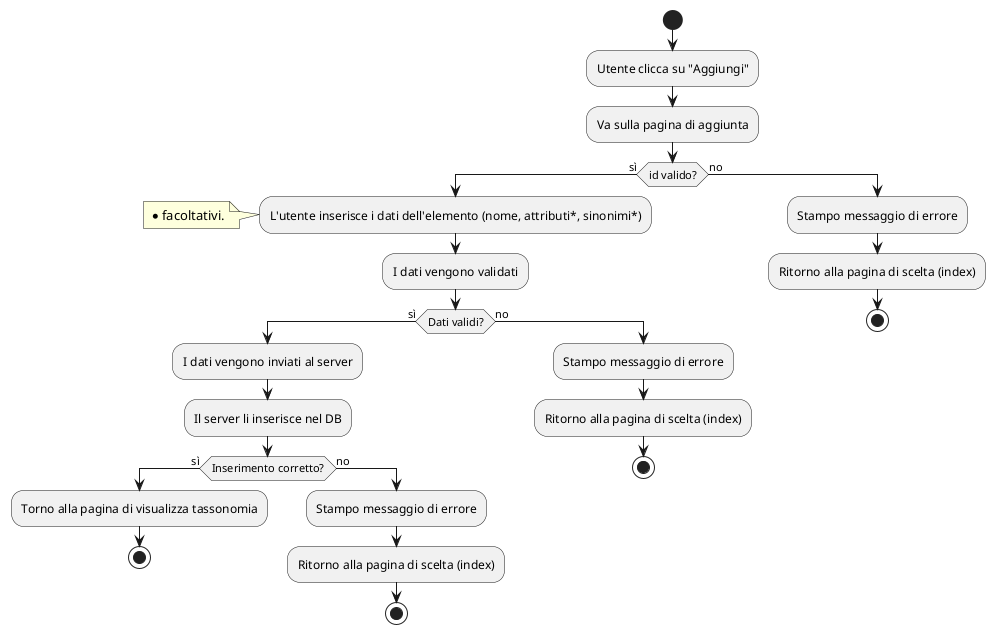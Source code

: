 @startuml Aggiungi_elemento
start

:Utente clicca su "Aggiungi";
:Va sulla pagina di aggiunta;

if (id valido?) then (sì)
    :L'utente inserisce i dati dell'elemento (nome, attributi*, sinonimi*);
    note left
        * facoltativi.
    end note
    :I dati vengono validati;
    if (Dati validi?) then (sì)
        :I dati vengono inviati al server;
        :Il server li inserisce nel DB;
        if (Inserimento corretto?) then (sì)
            :Torno alla pagina di visualizza tassonomia;
            stop
        else (no)
                :Stampo messaggio di errore;
                :Ritorno alla pagina di scelta (index);
                stop
        endif
    else (no)
            :Stampo messaggio di errore;
            :Ritorno alla pagina di scelta (index);
            stop
    endif
else (no)
        :Stampo messaggio di errore;
        :Ritorno alla pagina di scelta (index);
        stop;
endif
@enduml
